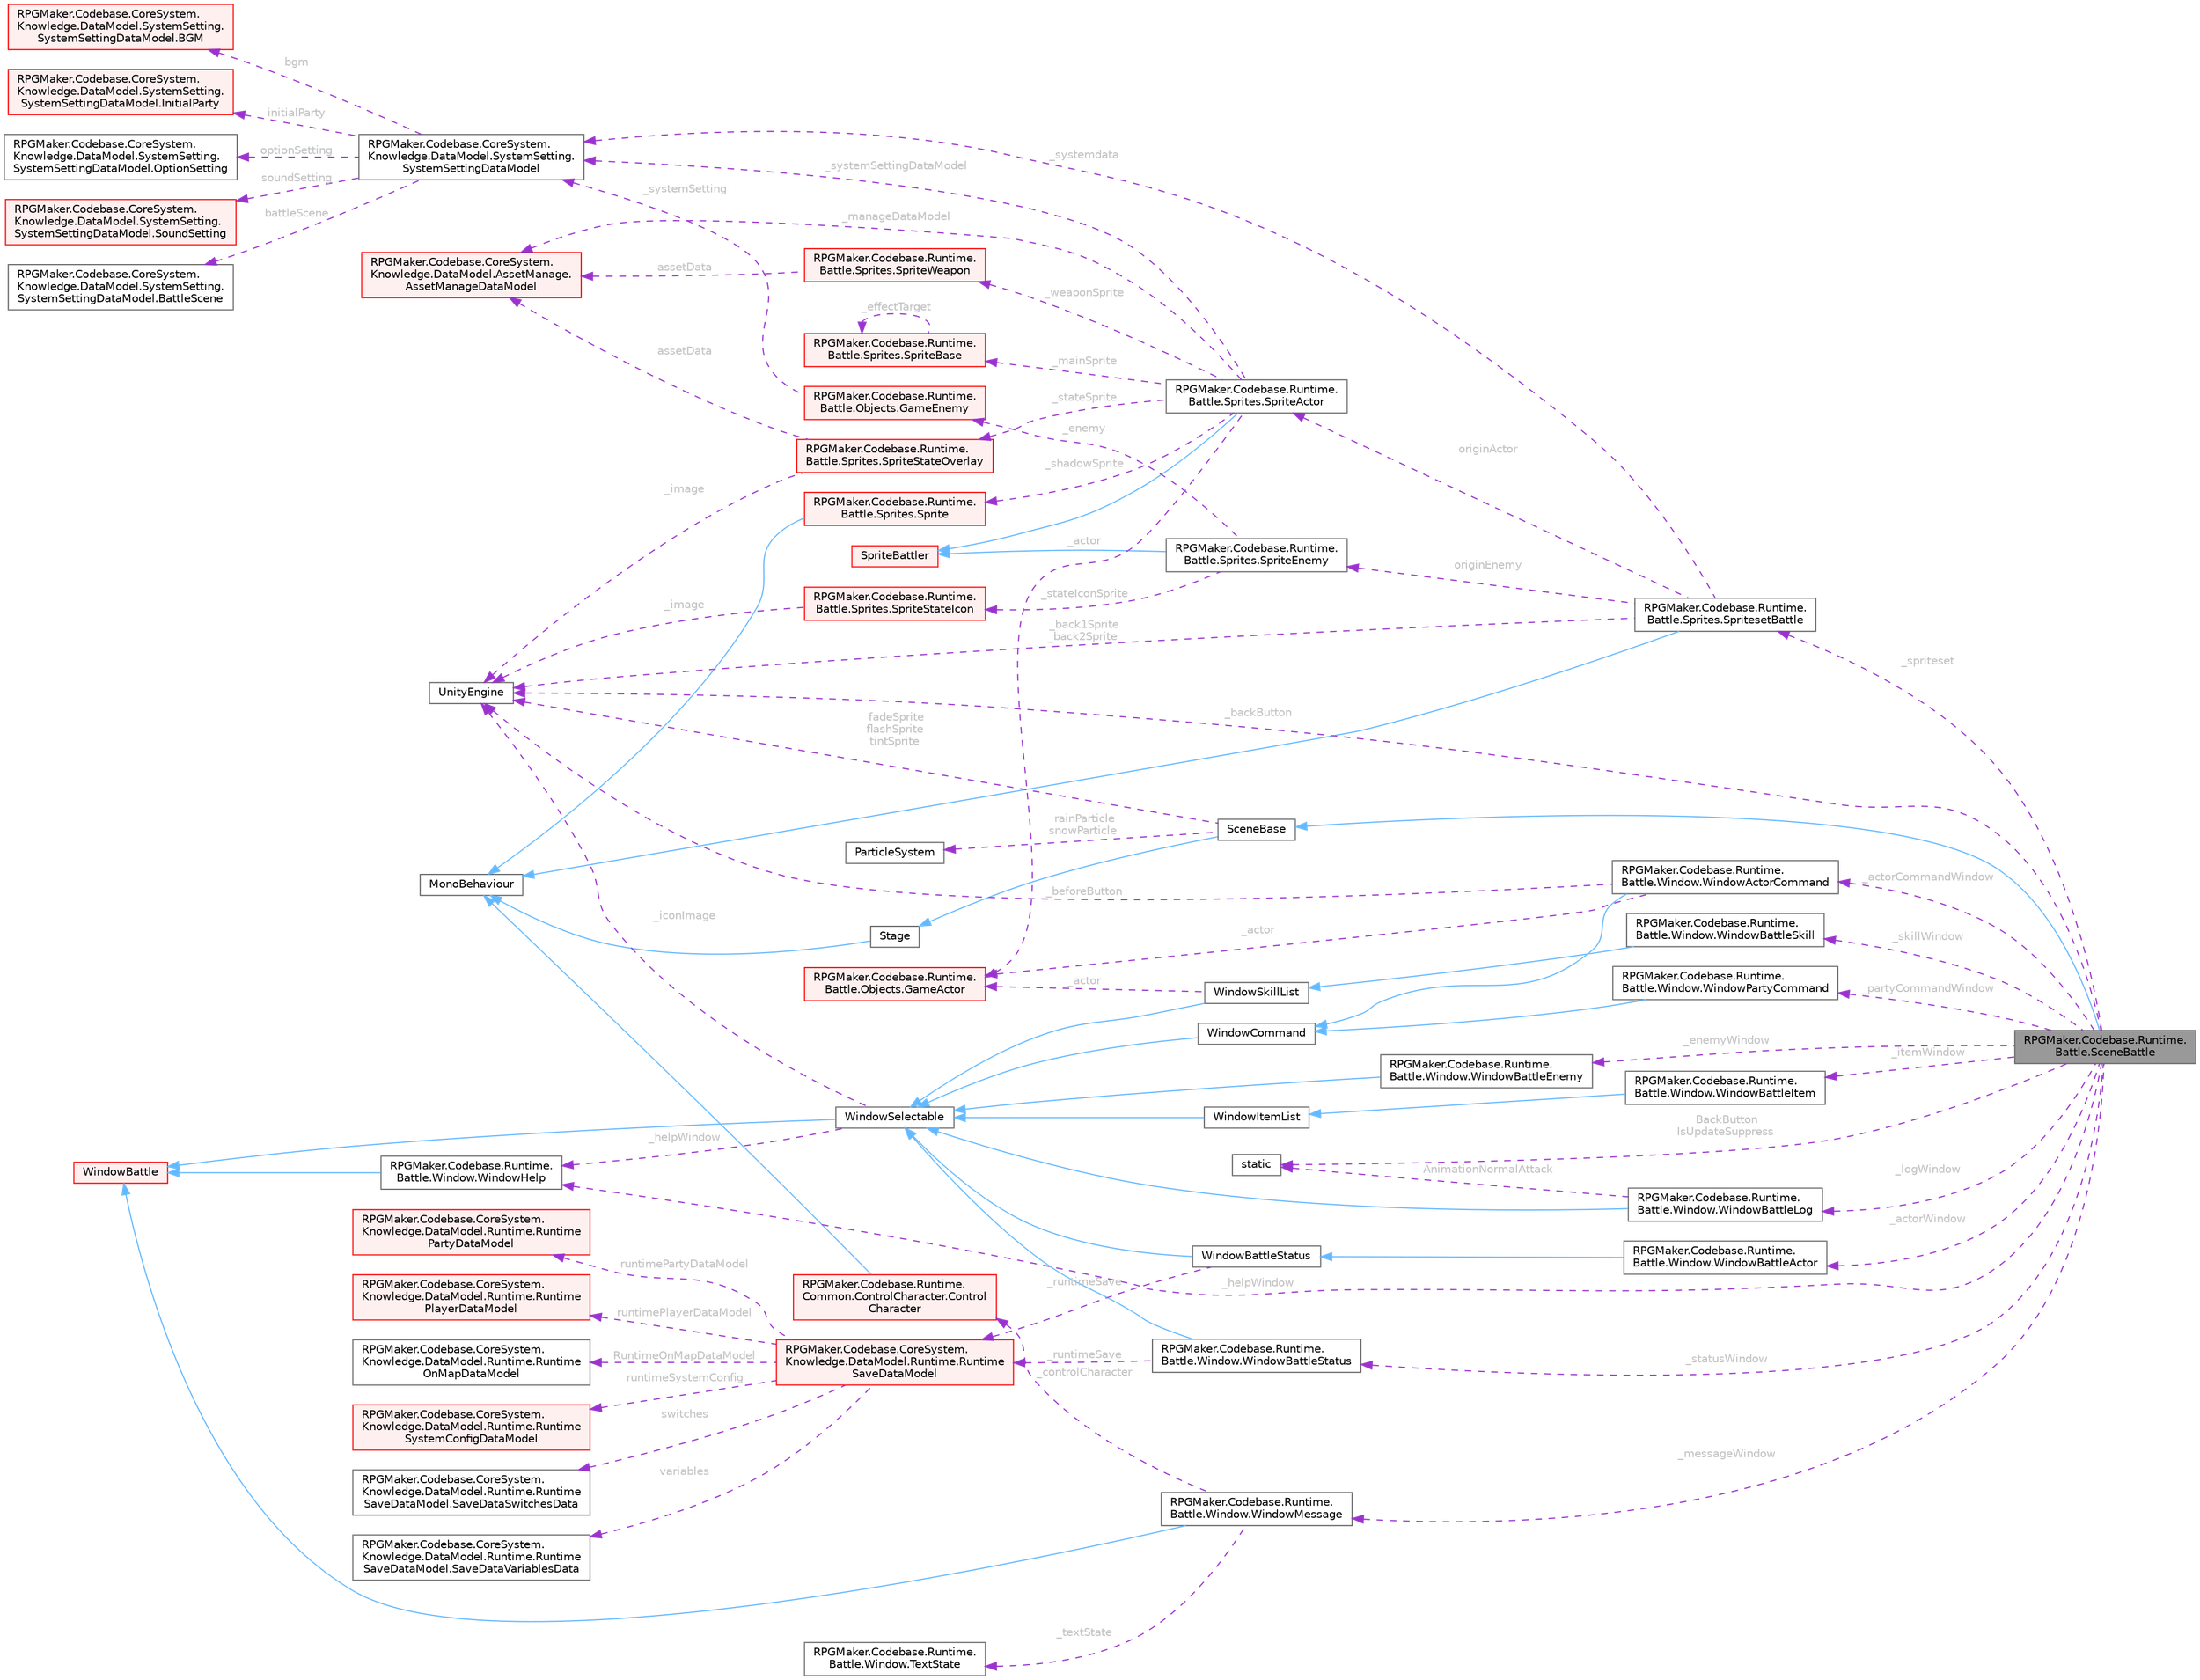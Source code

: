 digraph "RPGMaker.Codebase.Runtime.Battle.SceneBattle"
{
 // LATEX_PDF_SIZE
  bgcolor="transparent";
  edge [fontname=Helvetica,fontsize=10,labelfontname=Helvetica,labelfontsize=10];
  node [fontname=Helvetica,fontsize=10,shape=box,height=0.2,width=0.4];
  rankdir="LR";
  Node1 [id="Node000001",label="RPGMaker.Codebase.Runtime.\lBattle.SceneBattle",height=0.2,width=0.4,color="gray40", fillcolor="grey60", style="filled", fontcolor="black",tooltip="戦闘シーンのコマンドやメッセージのウィンドウ、[敵キャラ]やサイドビューの[アクター]の画像を管理するクラス"];
  Node2 -> Node1 [id="edge1_Node000001_Node000002",dir="back",color="steelblue1",style="solid",tooltip=" "];
  Node2 [id="Node000002",label="SceneBase",height=0.2,width=0.4,color="gray40", fillcolor="white", style="filled",URL="$d0/d41/class_r_p_g_maker_1_1_codebase_1_1_runtime_1_1_common_1_1_scene_base.html",tooltip="シーン・ベース"];
  Node3 -> Node2 [id="edge2_Node000002_Node000003",dir="back",color="steelblue1",style="solid",tooltip=" "];
  Node3 [id="Node000003",label="Stage",height=0.2,width=0.4,color="gray40", fillcolor="white", style="filled",URL="$d8/d4d/class_r_p_g_maker_1_1_codebase_1_1_runtime_1_1_common_1_1_stage.html",tooltip="ステージ"];
  Node4 -> Node3 [id="edge3_Node000003_Node000004",dir="back",color="steelblue1",style="solid",tooltip=" "];
  Node4 [id="Node000004",label="MonoBehaviour",height=0.2,width=0.4,color="gray40", fillcolor="white", style="filled",tooltip=" "];
  Node5 -> Node2 [id="edge4_Node000002_Node000005",dir="back",color="darkorchid3",style="dashed",tooltip=" ",label=" fadeSprite\nflashSprite\ntintSprite",fontcolor="grey" ];
  Node5 [id="Node000005",label="UnityEngine",height=0.2,width=0.4,color="gray40", fillcolor="white", style="filled",tooltip=" "];
  Node6 -> Node2 [id="edge5_Node000002_Node000006",dir="back",color="darkorchid3",style="dashed",tooltip=" ",label=" rainParticle\nsnowParticle",fontcolor="grey" ];
  Node6 [id="Node000006",label="ParticleSystem",height=0.2,width=0.4,color="gray40", fillcolor="white", style="filled",tooltip=" "];
  Node5 -> Node1 [id="edge6_Node000001_Node000005",dir="back",color="darkorchid3",style="dashed",tooltip=" ",label=" _backButton",fontcolor="grey" ];
  Node7 -> Node1 [id="edge7_Node000001_Node000007",dir="back",color="darkorchid3",style="dashed",tooltip=" ",label=" BackButton\nIsUpdateSuppress",fontcolor="grey" ];
  Node7 [id="Node000007",label="static",height=0.2,width=0.4,color="gray40", fillcolor="white", style="filled",tooltip=" "];
  Node8 -> Node1 [id="edge8_Node000001_Node000008",dir="back",color="darkorchid3",style="dashed",tooltip=" ",label=" _spriteset",fontcolor="grey" ];
  Node8 [id="Node000008",label="RPGMaker.Codebase.Runtime.\lBattle.Sprites.SpritesetBattle",height=0.2,width=0.4,color="gray40", fillcolor="white", style="filled",URL="$de/ddd/class_r_p_g_maker_1_1_codebase_1_1_runtime_1_1_battle_1_1_sprites_1_1_spriteset_battle.html",tooltip="戦闘シーン用のスプライトセット。[背景][アクター][敵キャラ]を含む Unite用に作り替えている"];
  Node4 -> Node8 [id="edge9_Node000008_Node000004",dir="back",color="steelblue1",style="solid",tooltip=" "];
  Node5 -> Node8 [id="edge10_Node000008_Node000005",dir="back",color="darkorchid3",style="dashed",tooltip=" ",label=" _back1Sprite\n_back2Sprite",fontcolor="grey" ];
  Node9 -> Node8 [id="edge11_Node000008_Node000009",dir="back",color="darkorchid3",style="dashed",tooltip=" ",label=" _systemdata",fontcolor="grey" ];
  Node9 [id="Node000009",label="RPGMaker.Codebase.CoreSystem.\lKnowledge.DataModel.SystemSetting.\lSystemSettingDataModel",height=0.2,width=0.4,color="gray40", fillcolor="white", style="filled",URL="$d0/dd2/class_r_p_g_maker_1_1_codebase_1_1_core_system_1_1_knowledge_1_1_data_model_1_1_system_setting_1_1_system_setting_data_model.html",tooltip="システム設定データ・モデル"];
  Node10 -> Node9 [id="edge12_Node000009_Node000010",dir="back",color="darkorchid3",style="dashed",tooltip=" ",label=" battleScene",fontcolor="grey" ];
  Node10 [id="Node000010",label="RPGMaker.Codebase.CoreSystem.\lKnowledge.DataModel.SystemSetting.\lSystemSettingDataModel.BattleScene",height=0.2,width=0.4,color="gray40", fillcolor="white", style="filled",URL="$df/d0c/class_r_p_g_maker_1_1_codebase_1_1_core_system_1_1_knowledge_1_1_data_model_1_1_system_setting_17ce0ed53697912195b01e8a552e37932.html",tooltip=" "];
  Node11 -> Node9 [id="edge13_Node000009_Node000011",dir="back",color="darkorchid3",style="dashed",tooltip=" ",label=" bgm",fontcolor="grey" ];
  Node11 [id="Node000011",label="RPGMaker.Codebase.CoreSystem.\lKnowledge.DataModel.SystemSetting.\lSystemSettingDataModel.BGM",height=0.2,width=0.4,color="red", fillcolor="#FFF0F0", style="filled",URL="$d8/d7d/class_r_p_g_maker_1_1_codebase_1_1_core_system_1_1_knowledge_1_1_data_model_1_1_system_setting_13c37c0ac7a3e126c1b06c1462a6db3a9.html",tooltip=" "];
  Node13 -> Node9 [id="edge14_Node000009_Node000013",dir="back",color="darkorchid3",style="dashed",tooltip=" ",label=" initialParty",fontcolor="grey" ];
  Node13 [id="Node000013",label="RPGMaker.Codebase.CoreSystem.\lKnowledge.DataModel.SystemSetting.\lSystemSettingDataModel.InitialParty",height=0.2,width=0.4,color="red", fillcolor="#FFF0F0", style="filled",URL="$dc/dfb/class_r_p_g_maker_1_1_codebase_1_1_core_system_1_1_knowledge_1_1_data_model_1_1_system_setting_1539107dbc80fc9072f4fd2f8782921fe.html",tooltip=" "];
  Node15 -> Node9 [id="edge15_Node000009_Node000015",dir="back",color="darkorchid3",style="dashed",tooltip=" ",label=" optionSetting",fontcolor="grey" ];
  Node15 [id="Node000015",label="RPGMaker.Codebase.CoreSystem.\lKnowledge.DataModel.SystemSetting.\lSystemSettingDataModel.OptionSetting",height=0.2,width=0.4,color="gray40", fillcolor="white", style="filled",URL="$d8/d86/class_r_p_g_maker_1_1_codebase_1_1_core_system_1_1_knowledge_1_1_data_model_1_1_system_setting_10d0bcdd35160aa829ac5668189dd2dd2.html",tooltip=" "];
  Node16 -> Node9 [id="edge16_Node000009_Node000016",dir="back",color="darkorchid3",style="dashed",tooltip=" ",label=" soundSetting",fontcolor="grey" ];
  Node16 [id="Node000016",label="RPGMaker.Codebase.CoreSystem.\lKnowledge.DataModel.SystemSetting.\lSystemSettingDataModel.SoundSetting",height=0.2,width=0.4,color="red", fillcolor="#FFF0F0", style="filled",URL="$d9/d59/class_r_p_g_maker_1_1_codebase_1_1_core_system_1_1_knowledge_1_1_data_model_1_1_system_setting_1fc90e68ad3a4642899cf508b2c75ae0f.html",tooltip=" "];
  Node17 -> Node8 [id="edge17_Node000008_Node000017",dir="back",color="darkorchid3",style="dashed",tooltip=" ",label=" originActor",fontcolor="grey" ];
  Node17 [id="Node000017",label="RPGMaker.Codebase.Runtime.\lBattle.Sprites.SpriteActor",height=0.2,width=0.4,color="gray40", fillcolor="white", style="filled",URL="$d3/d5b/class_r_p_g_maker_1_1_codebase_1_1_runtime_1_1_battle_1_1_sprites_1_1_sprite_actor.html",tooltip="サイドビューのアクター表示用のスプライト"];
  Node18 -> Node17 [id="edge18_Node000017_Node000018",dir="back",color="steelblue1",style="solid",tooltip=" "];
  Node18 [id="Node000018",label="SpriteBattler",height=0.2,width=0.4,color="red", fillcolor="#FFF0F0", style="filled",URL="$da/d4d/class_r_p_g_maker_1_1_codebase_1_1_runtime_1_1_battle_1_1_sprites_1_1_sprite_battler.html",tooltip="戦闘シーンで表示されるキャラ画像"];
  Node28 -> Node17 [id="edge19_Node000017_Node000028",dir="back",color="darkorchid3",style="dashed",tooltip=" ",label=" _actor",fontcolor="grey" ];
  Node28 [id="Node000028",label="RPGMaker.Codebase.Runtime.\lBattle.Objects.GameActor",height=0.2,width=0.4,color="red", fillcolor="#FFF0F0", style="filled",URL="$db/dfc/class_r_p_g_maker_1_1_codebase_1_1_runtime_1_1_battle_1_1_objects_1_1_game_actor.html",tooltip="アクターのパラメータの取得、画像の設定、戦闘の処理とサイドビュー時の画像処理を行うクラス"];
  Node24 -> Node17 [id="edge20_Node000017_Node000024",dir="back",color="darkorchid3",style="dashed",tooltip=" ",label=" _mainSprite",fontcolor="grey" ];
  Node24 [id="Node000024",label="RPGMaker.Codebase.Runtime.\lBattle.Sprites.SpriteBase",height=0.2,width=0.4,color="red", fillcolor="#FFF0F0", style="filled",URL="$db/d42/class_r_p_g_maker_1_1_codebase_1_1_runtime_1_1_battle_1_1_sprites_1_1_sprite_base.html",tooltip="アニメーションする表示物のためのクラス"];
  Node24 -> Node24 [id="edge21_Node000024_Node000024",dir="back",color="darkorchid3",style="dashed",tooltip=" ",label=" _effectTarget",fontcolor="grey" ];
  Node43 -> Node17 [id="edge22_Node000017_Node000043",dir="back",color="darkorchid3",style="dashed",tooltip=" ",label=" _manageDataModel",fontcolor="grey" ];
  Node43 [id="Node000043",label="RPGMaker.Codebase.CoreSystem.\lKnowledge.DataModel.AssetManage.\lAssetManageDataModel",height=0.2,width=0.4,color="red", fillcolor="#FFF0F0", style="filled",URL="$d0/d6d/class_r_p_g_maker_1_1_codebase_1_1_core_system_1_1_knowledge_1_1_data_model_1_1_asset_manage_1_1_asset_manage_data_model.html",tooltip="資産管理データ・モデル"];
  Node44 -> Node17 [id="edge23_Node000017_Node000044",dir="back",color="darkorchid3",style="dashed",tooltip=" ",label=" _shadowSprite",fontcolor="grey" ];
  Node44 [id="Node000044",label="RPGMaker.Codebase.Runtime.\lBattle.Sprites.Sprite",height=0.2,width=0.4,color="red", fillcolor="#FFF0F0", style="filled",URL="$de/db2/class_r_p_g_maker_1_1_codebase_1_1_runtime_1_1_battle_1_1_sprites_1_1_sprite.html",tooltip="Unity用の部品"];
  Node4 -> Node44 [id="edge24_Node000044_Node000004",dir="back",color="steelblue1",style="solid",tooltip=" "];
  Node45 -> Node17 [id="edge25_Node000017_Node000045",dir="back",color="darkorchid3",style="dashed",tooltip=" ",label=" _stateSprite",fontcolor="grey" ];
  Node45 [id="Node000045",label="RPGMaker.Codebase.Runtime.\lBattle.Sprites.SpriteStateOverlay",height=0.2,width=0.4,color="red", fillcolor="#FFF0F0", style="filled",URL="$dd/d83/class_r_p_g_maker_1_1_codebase_1_1_runtime_1_1_battle_1_1_sprites_1_1_sprite_state_overlay.html",tooltip="ステート画像(img/system/States.png)のスプライト"];
  Node5 -> Node45 [id="edge26_Node000045_Node000005",dir="back",color="darkorchid3",style="dashed",tooltip=" ",label=" _image",fontcolor="grey" ];
  Node43 -> Node45 [id="edge27_Node000045_Node000043",dir="back",color="darkorchid3",style="dashed",tooltip=" ",label=" assetData",fontcolor="grey" ];
  Node9 -> Node17 [id="edge28_Node000017_Node000009",dir="back",color="darkorchid3",style="dashed",tooltip=" ",label=" _systemSettingDataModel",fontcolor="grey" ];
  Node46 -> Node17 [id="edge29_Node000017_Node000046",dir="back",color="darkorchid3",style="dashed",tooltip=" ",label=" _weaponSprite",fontcolor="grey" ];
  Node46 [id="Node000046",label="RPGMaker.Codebase.Runtime.\lBattle.Sprites.SpriteWeapon",height=0.2,width=0.4,color="red", fillcolor="#FFF0F0", style="filled",URL="$db/d90/class_r_p_g_maker_1_1_codebase_1_1_runtime_1_1_battle_1_1_sprites_1_1_sprite_weapon.html",tooltip="武器(img/system/WeaponsX.png)のスプライト"];
  Node43 -> Node46 [id="edge30_Node000046_Node000043",dir="back",color="darkorchid3",style="dashed",tooltip=" ",label=" assetData",fontcolor="grey" ];
  Node47 -> Node8 [id="edge31_Node000008_Node000047",dir="back",color="darkorchid3",style="dashed",tooltip=" ",label=" originEnemy",fontcolor="grey" ];
  Node47 [id="Node000047",label="RPGMaker.Codebase.Runtime.\lBattle.Sprites.SpriteEnemy",height=0.2,width=0.4,color="gray40", fillcolor="white", style="filled",URL="$d3/d60/class_r_p_g_maker_1_1_codebase_1_1_runtime_1_1_battle_1_1_sprites_1_1_sprite_enemy.html",tooltip="[敵キャラ]表示用のスプライトクラス"];
  Node18 -> Node47 [id="edge32_Node000047_Node000018",dir="back",color="steelblue1",style="solid",tooltip=" "];
  Node48 -> Node47 [id="edge33_Node000047_Node000048",dir="back",color="darkorchid3",style="dashed",tooltip=" ",label=" _enemy",fontcolor="grey" ];
  Node48 [id="Node000048",label="RPGMaker.Codebase.Runtime.\lBattle.Objects.GameEnemy",height=0.2,width=0.4,color="red", fillcolor="#FFF0F0", style="filled",URL="$d8/de8/class_r_p_g_maker_1_1_codebase_1_1_runtime_1_1_battle_1_1_objects_1_1_game_enemy.html",tooltip="戦闘中の[敵キャラ]のパラメータの取得、画像の設定を行うクラス"];
  Node9 -> Node48 [id="edge34_Node000048_Node000009",dir="back",color="darkorchid3",style="dashed",tooltip=" ",label=" _systemSetting",fontcolor="grey" ];
  Node49 -> Node47 [id="edge35_Node000047_Node000049",dir="back",color="darkorchid3",style="dashed",tooltip=" ",label=" _stateIconSprite",fontcolor="grey" ];
  Node49 [id="Node000049",label="RPGMaker.Codebase.Runtime.\lBattle.Sprites.SpriteStateIcon",height=0.2,width=0.4,color="red", fillcolor="#FFF0F0", style="filled",URL="$d7/d4e/class_r_p_g_maker_1_1_codebase_1_1_runtime_1_1_battle_1_1_sprites_1_1_sprite_state_icon.html",tooltip="ステートアイコン( img/system/IconSet.png )表示用スプライト"];
  Node5 -> Node49 [id="edge36_Node000049_Node000005",dir="back",color="darkorchid3",style="dashed",tooltip=" ",label=" _image",fontcolor="grey" ];
  Node50 -> Node1 [id="edge37_Node000001_Node000050",dir="back",color="darkorchid3",style="dashed",tooltip=" ",label=" _statusWindow",fontcolor="grey" ];
  Node50 [id="Node000050",label="RPGMaker.Codebase.Runtime.\lBattle.Window.WindowBattleStatus",height=0.2,width=0.4,color="gray40", fillcolor="white", style="filled",URL="$d6/daf/class_r_p_g_maker_1_1_codebase_1_1_runtime_1_1_battle_1_1_window_1_1_window_battle_status.html",tooltip="戦闘時のパーティメンバーのステータス表示ウィンドウ"];
  Node51 -> Node50 [id="edge38_Node000050_Node000051",dir="back",color="steelblue1",style="solid",tooltip=" "];
  Node51 [id="Node000051",label="WindowSelectable",height=0.2,width=0.4,color="gray40", fillcolor="white", style="filled",URL="$dd/d48/class_r_p_g_maker_1_1_codebase_1_1_runtime_1_1_battle_1_1_window_1_1_window_selectable.html",tooltip="コマンドカーソルの移動やスクロールを行うウィンドウ"];
  Node52 -> Node51 [id="edge39_Node000051_Node000052",dir="back",color="steelblue1",style="solid",tooltip=" "];
  Node52 [id="Node000052",label="WindowBattle",height=0.2,width=0.4,color="red", fillcolor="#FFF0F0", style="filled",URL="$d1/d3a/class_r_p_g_maker_1_1_codebase_1_1_runtime_1_1_battle_1_1_window_1_1_window_battle.html",tooltip="メッセージやステータスなどを描くためのメソッドを多く持つ、ウィンドウオブジェクト MV の Winow_Base Unite では Prefab を利用するため、ほとんどの処理が不要"];
  Node57 -> Node51 [id="edge40_Node000051_Node000057",dir="back",color="darkorchid3",style="dashed",tooltip=" ",label=" _helpWindow",fontcolor="grey" ];
  Node57 [id="Node000057",label="RPGMaker.Codebase.Runtime.\lBattle.Window.WindowHelp",height=0.2,width=0.4,color="gray40", fillcolor="white", style="filled",URL="$d6/d64/class_r_p_g_maker_1_1_codebase_1_1_runtime_1_1_battle_1_1_window_1_1_window_help.html",tooltip="項目が選択された際の解説などを表示するウィンドウ"];
  Node52 -> Node57 [id="edge41_Node000057_Node000052",dir="back",color="steelblue1",style="solid",tooltip=" "];
  Node5 -> Node51 [id="edge42_Node000051_Node000005",dir="back",color="darkorchid3",style="dashed",tooltip=" ",label=" _iconImage",fontcolor="grey" ];
  Node58 -> Node50 [id="edge43_Node000050_Node000058",dir="back",color="darkorchid3",style="dashed",tooltip=" ",label=" _runtimeSave",fontcolor="grey" ];
  Node58 [id="Node000058",label="RPGMaker.Codebase.CoreSystem.\lKnowledge.DataModel.Runtime.Runtime\lSaveDataModel",height=0.2,width=0.4,color="red", fillcolor="#FFF0F0", style="filled",URL="$d9/d20/class_r_p_g_maker_1_1_codebase_1_1_core_system_1_1_knowledge_1_1_data_model_1_1_runtime_1_1_runtime_save_data_model.html",tooltip="実行時セーブ・データ・モデル"];
  Node59 -> Node58 [id="edge44_Node000058_Node000059",dir="back",color="darkorchid3",style="dashed",tooltip=" ",label=" runtimePartyDataModel",fontcolor="grey" ];
  Node59 [id="Node000059",label="RPGMaker.Codebase.CoreSystem.\lKnowledge.DataModel.Runtime.Runtime\lPartyDataModel",height=0.2,width=0.4,color="red", fillcolor="#FFF0F0", style="filled",URL="$db/d70/class_r_p_g_maker_1_1_codebase_1_1_core_system_1_1_knowledge_1_1_data_model_1_1_runtime_1_1_runtime_party_data_model.html",tooltip="実行時パーティー・データ・モデル"];
  Node62 -> Node58 [id="edge45_Node000058_Node000062",dir="back",color="darkorchid3",style="dashed",tooltip=" ",label=" runtimePlayerDataModel",fontcolor="grey" ];
  Node62 [id="Node000062",label="RPGMaker.Codebase.CoreSystem.\lKnowledge.DataModel.Runtime.Runtime\lPlayerDataModel",height=0.2,width=0.4,color="red", fillcolor="#FFF0F0", style="filled",URL="$d9/d32/class_r_p_g_maker_1_1_codebase_1_1_core_system_1_1_knowledge_1_1_data_model_1_1_runtime_1_1_runtime_player_data_model.html",tooltip="実行時プレイヤー・データ・モデル"];
  Node64 -> Node58 [id="edge46_Node000058_Node000064",dir="back",color="darkorchid3",style="dashed",tooltip=" ",label=" RuntimeOnMapDataModel",fontcolor="grey" ];
  Node64 [id="Node000064",label="RPGMaker.Codebase.CoreSystem.\lKnowledge.DataModel.Runtime.Runtime\lOnMapDataModel",height=0.2,width=0.4,color="gray40", fillcolor="white", style="filled",URL="$d2/d91/class_r_p_g_maker_1_1_codebase_1_1_core_system_1_1_knowledge_1_1_data_model_1_1_runtime_1_1_runtime_on_map_data_model.html",tooltip="マップ上の実行時データ・モデル"];
  Node55 -> Node58 [id="edge47_Node000058_Node000055",dir="back",color="darkorchid3",style="dashed",tooltip=" ",label=" runtimeSystemConfig",fontcolor="grey" ];
  Node55 [id="Node000055",label="RPGMaker.Codebase.CoreSystem.\lKnowledge.DataModel.Runtime.Runtime\lSystemConfigDataModel",height=0.2,width=0.4,color="red", fillcolor="#FFF0F0", style="filled",URL="$dc/d28/class_r_p_g_maker_1_1_codebase_1_1_core_system_1_1_knowledge_1_1_data_model_1_1_runtime_1_1_runtime_system_config_data_model.html",tooltip="実行時システム設定データ・モデル"];
  Node65 -> Node58 [id="edge48_Node000058_Node000065",dir="back",color="darkorchid3",style="dashed",tooltip=" ",label=" switches",fontcolor="grey" ];
  Node65 [id="Node000065",label="RPGMaker.Codebase.CoreSystem.\lKnowledge.DataModel.Runtime.Runtime\lSaveDataModel.SaveDataSwitchesData",height=0.2,width=0.4,color="gray40", fillcolor="white", style="filled",URL="$df/dd5/class_r_p_g_maker_1_1_codebase_1_1_core_system_1_1_knowledge_1_1_data_model_1_1_runtime_1_1_runtf47cec548e01226c38a47f8bf2883142.html",tooltip=" "];
  Node66 -> Node58 [id="edge49_Node000058_Node000066",dir="back",color="darkorchid3",style="dashed",tooltip=" ",label=" variables",fontcolor="grey" ];
  Node66 [id="Node000066",label="RPGMaker.Codebase.CoreSystem.\lKnowledge.DataModel.Runtime.Runtime\lSaveDataModel.SaveDataVariablesData",height=0.2,width=0.4,color="gray40", fillcolor="white", style="filled",URL="$df/de0/class_r_p_g_maker_1_1_codebase_1_1_core_system_1_1_knowledge_1_1_data_model_1_1_runtime_1_1_runt7e1e0208f1ee778be9d571c49b958075.html",tooltip=" "];
  Node70 -> Node1 [id="edge50_Node000001_Node000070",dir="back",color="darkorchid3",style="dashed",tooltip=" ",label=" _partyCommandWindow",fontcolor="grey" ];
  Node70 [id="Node000070",label="RPGMaker.Codebase.Runtime.\lBattle.Window.WindowPartyCommand",height=0.2,width=0.4,color="gray40", fillcolor="white", style="filled",URL="$d7/d77/class_r_p_g_maker_1_1_codebase_1_1_runtime_1_1_battle_1_1_window_1_1_window_party_command.html",tooltip="パーティコマンド( [戦う][逃げる] )を表示するウィンドウ"];
  Node71 -> Node70 [id="edge51_Node000070_Node000071",dir="back",color="steelblue1",style="solid",tooltip=" "];
  Node71 [id="Node000071",label="WindowCommand",height=0.2,width=0.4,color="gray40", fillcolor="white", style="filled",URL="$da/dbf/class_r_p_g_maker_1_1_codebase_1_1_runtime_1_1_battle_1_1_window_1_1_window_command.html",tooltip="コマンド選択用ウィンドウ コマンド項目には画面に表示される「表示名」と、内部で識別に使われる「シンボル」が別に存在するので注意"];
  Node51 -> Node71 [id="edge52_Node000071_Node000051",dir="back",color="steelblue1",style="solid",tooltip=" "];
  Node72 -> Node1 [id="edge53_Node000001_Node000072",dir="back",color="darkorchid3",style="dashed",tooltip=" ",label=" _actorCommandWindow",fontcolor="grey" ];
  Node72 [id="Node000072",label="RPGMaker.Codebase.Runtime.\lBattle.Window.WindowActorCommand",height=0.2,width=0.4,color="gray40", fillcolor="white", style="filled",URL="$d3/d67/class_r_p_g_maker_1_1_codebase_1_1_runtime_1_1_battle_1_1_window_1_1_window_actor_command.html",tooltip="戦闘シーンのアクターのコマンド( [攻撃][スキル][防御][アイテム] )のウィンドウ"];
  Node71 -> Node72 [id="edge54_Node000072_Node000071",dir="back",color="steelblue1",style="solid",tooltip=" "];
  Node28 -> Node72 [id="edge55_Node000072_Node000028",dir="back",color="darkorchid3",style="dashed",tooltip=" ",label=" _actor",fontcolor="grey" ];
  Node5 -> Node72 [id="edge56_Node000072_Node000005",dir="back",color="darkorchid3",style="dashed",tooltip=" ",label=" _beforeButton",fontcolor="grey" ];
  Node73 -> Node1 [id="edge57_Node000001_Node000073",dir="back",color="darkorchid3",style="dashed",tooltip=" ",label=" _itemWindow",fontcolor="grey" ];
  Node73 [id="Node000073",label="RPGMaker.Codebase.Runtime.\lBattle.Window.WindowBattleItem",height=0.2,width=0.4,color="gray40", fillcolor="white", style="filled",URL="$d1/d64/class_r_p_g_maker_1_1_codebase_1_1_runtime_1_1_battle_1_1_window_1_1_window_battle_item.html",tooltip="戦闘シーンでのアイテム選択ウィンドウ UniteではWindow...系は戦闘シーンでのみ利用のため、ほぼWrapper"];
  Node74 -> Node73 [id="edge58_Node000073_Node000074",dir="back",color="steelblue1",style="solid",tooltip=" "];
  Node74 [id="Node000074",label="WindowItemList",height=0.2,width=0.4,color="gray40", fillcolor="white", style="filled",URL="$d7/db8/class_r_p_g_maker_1_1_codebase_1_1_runtime_1_1_battle_1_1_window_1_1_window_item_list.html",tooltip="[アイテム]の選択ウィンドウ"];
  Node51 -> Node74 [id="edge59_Node000074_Node000051",dir="back",color="steelblue1",style="solid",tooltip=" "];
  Node75 -> Node1 [id="edge60_Node000001_Node000075",dir="back",color="darkorchid3",style="dashed",tooltip=" ",label=" _actorWindow",fontcolor="grey" ];
  Node75 [id="Node000075",label="RPGMaker.Codebase.Runtime.\lBattle.Window.WindowBattleActor",height=0.2,width=0.4,color="gray40", fillcolor="white", style="filled",URL="$d9/dec/class_r_p_g_maker_1_1_codebase_1_1_runtime_1_1_battle_1_1_window_1_1_window_battle_actor.html",tooltip="戦闘中にアクターを選択するウィンドウ"];
  Node76 -> Node75 [id="edge61_Node000075_Node000076",dir="back",color="steelblue1",style="solid",tooltip=" "];
  Node76 [id="Node000076",label="WindowBattleStatus",height=0.2,width=0.4,color="gray40", fillcolor="white", style="filled",URL="$d6/daf/class_r_p_g_maker_1_1_codebase_1_1_runtime_1_1_battle_1_1_window_1_1_window_battle_status.html",tooltip="戦闘時のパーティメンバーのステータス表示ウィンドウ"];
  Node51 -> Node76 [id="edge62_Node000076_Node000051",dir="back",color="steelblue1",style="solid",tooltip=" "];
  Node58 -> Node76 [id="edge63_Node000076_Node000058",dir="back",color="darkorchid3",style="dashed",tooltip=" ",label=" _runtimeSave",fontcolor="grey" ];
  Node77 -> Node1 [id="edge64_Node000001_Node000077",dir="back",color="darkorchid3",style="dashed",tooltip=" ",label=" _skillWindow",fontcolor="grey" ];
  Node77 [id="Node000077",label="RPGMaker.Codebase.Runtime.\lBattle.Window.WindowBattleSkill",height=0.2,width=0.4,color="gray40", fillcolor="white", style="filled",URL="$d4/d31/class_r_p_g_maker_1_1_codebase_1_1_runtime_1_1_battle_1_1_window_1_1_window_battle_skill.html",tooltip="戦闘シーンでのスキル選択ウィンドウ UniteではWindow...系は戦闘シーンでのみ利用のため、ほぼWrapper"];
  Node78 -> Node77 [id="edge65_Node000077_Node000078",dir="back",color="steelblue1",style="solid",tooltip=" "];
  Node78 [id="Node000078",label="WindowSkillList",height=0.2,width=0.4,color="gray40", fillcolor="white", style="filled",URL="$dd/d71/class_r_p_g_maker_1_1_codebase_1_1_runtime_1_1_battle_1_1_window_1_1_window_skill_list.html",tooltip="[スキル]の選択ウィンドウ"];
  Node51 -> Node78 [id="edge66_Node000078_Node000051",dir="back",color="steelblue1",style="solid",tooltip=" "];
  Node28 -> Node78 [id="edge67_Node000078_Node000028",dir="back",color="darkorchid3",style="dashed",tooltip=" ",label=" _actor",fontcolor="grey" ];
  Node79 -> Node1 [id="edge68_Node000001_Node000079",dir="back",color="darkorchid3",style="dashed",tooltip=" ",label=" _enemyWindow",fontcolor="grey" ];
  Node79 [id="Node000079",label="RPGMaker.Codebase.Runtime.\lBattle.Window.WindowBattleEnemy",height=0.2,width=0.4,color="gray40", fillcolor="white", style="filled",URL="$d6/dc5/class_r_p_g_maker_1_1_codebase_1_1_runtime_1_1_battle_1_1_window_1_1_window_battle_enemy.html",tooltip="敵の選択用のウィンドウ"];
  Node51 -> Node79 [id="edge69_Node000079_Node000051",dir="back",color="steelblue1",style="solid",tooltip=" "];
  Node80 -> Node1 [id="edge70_Node000001_Node000080",dir="back",color="darkorchid3",style="dashed",tooltip=" ",label=" _logWindow",fontcolor="grey" ];
  Node80 [id="Node000080",label="RPGMaker.Codebase.Runtime.\lBattle.Window.WindowBattleLog",height=0.2,width=0.4,color="gray40", fillcolor="white", style="filled",URL="$d9/ded/class_r_p_g_maker_1_1_codebase_1_1_runtime_1_1_battle_1_1_window_1_1_window_battle_log.html",tooltip="戦闘ログのウィンドウ このウィンドウのメソッドの多くは、push() によって _methods プロパティに保存され順次実行される メッセージの表示だけではなく、サイドビューのアクションなども処理する..."];
  Node51 -> Node80 [id="edge71_Node000080_Node000051",dir="back",color="steelblue1",style="solid",tooltip=" "];
  Node7 -> Node80 [id="edge72_Node000080_Node000007",dir="back",color="darkorchid3",style="dashed",tooltip=" ",label=" AnimationNormalAttack",fontcolor="grey" ];
  Node57 -> Node1 [id="edge73_Node000001_Node000057",dir="back",color="darkorchid3",style="dashed",tooltip=" ",label=" _helpWindow",fontcolor="grey" ];
  Node81 -> Node1 [id="edge74_Node000001_Node000081",dir="back",color="darkorchid3",style="dashed",tooltip=" ",label=" _messageWindow",fontcolor="grey" ];
  Node81 [id="Node000081",label="RPGMaker.Codebase.Runtime.\lBattle.Window.WindowMessage",height=0.2,width=0.4,color="gray40", fillcolor="white", style="filled",URL="$d1/dc2/class_r_p_g_maker_1_1_codebase_1_1_runtime_1_1_battle_1_1_window_1_1_window_message.html",tooltip="[文章の表示]をするウィンドウ Uniteではバトル終了時の、画面下部に表示するメッセージでのみ利用する また、文章自体は ControlCharacter で表示制御を行う"];
  Node52 -> Node81 [id="edge75_Node000081_Node000052",dir="back",color="steelblue1",style="solid",tooltip=" "];
  Node82 -> Node81 [id="edge76_Node000081_Node000082",dir="back",color="darkorchid3",style="dashed",tooltip=" ",label=" _controlCharacter",fontcolor="grey" ];
  Node82 [id="Node000082",label="RPGMaker.Codebase.Runtime.\lCommon.ControlCharacter.Control\lCharacter",height=0.2,width=0.4,color="red", fillcolor="#FFF0F0", style="filled",URL="$d2/dcb/class_r_p_g_maker_1_1_codebase_1_1_runtime_1_1_common_1_1_control_character_1_1_control_character.html",tooltip="制御キャラクター"];
  Node4 -> Node82 [id="edge77_Node000082_Node000004",dir="back",color="steelblue1",style="solid",tooltip=" "];
  Node87 -> Node81 [id="edge78_Node000081_Node000087",dir="back",color="darkorchid3",style="dashed",tooltip=" ",label=" _textState",fontcolor="grey" ];
  Node87 [id="Node000087",label="RPGMaker.Codebase.Runtime.\lBattle.Window.TextState",height=0.2,width=0.4,color="gray40", fillcolor="white", style="filled",URL="$da/d8b/class_r_p_g_maker_1_1_codebase_1_1_runtime_1_1_battle_1_1_window_1_1_text_state.html",tooltip=" "];
}
